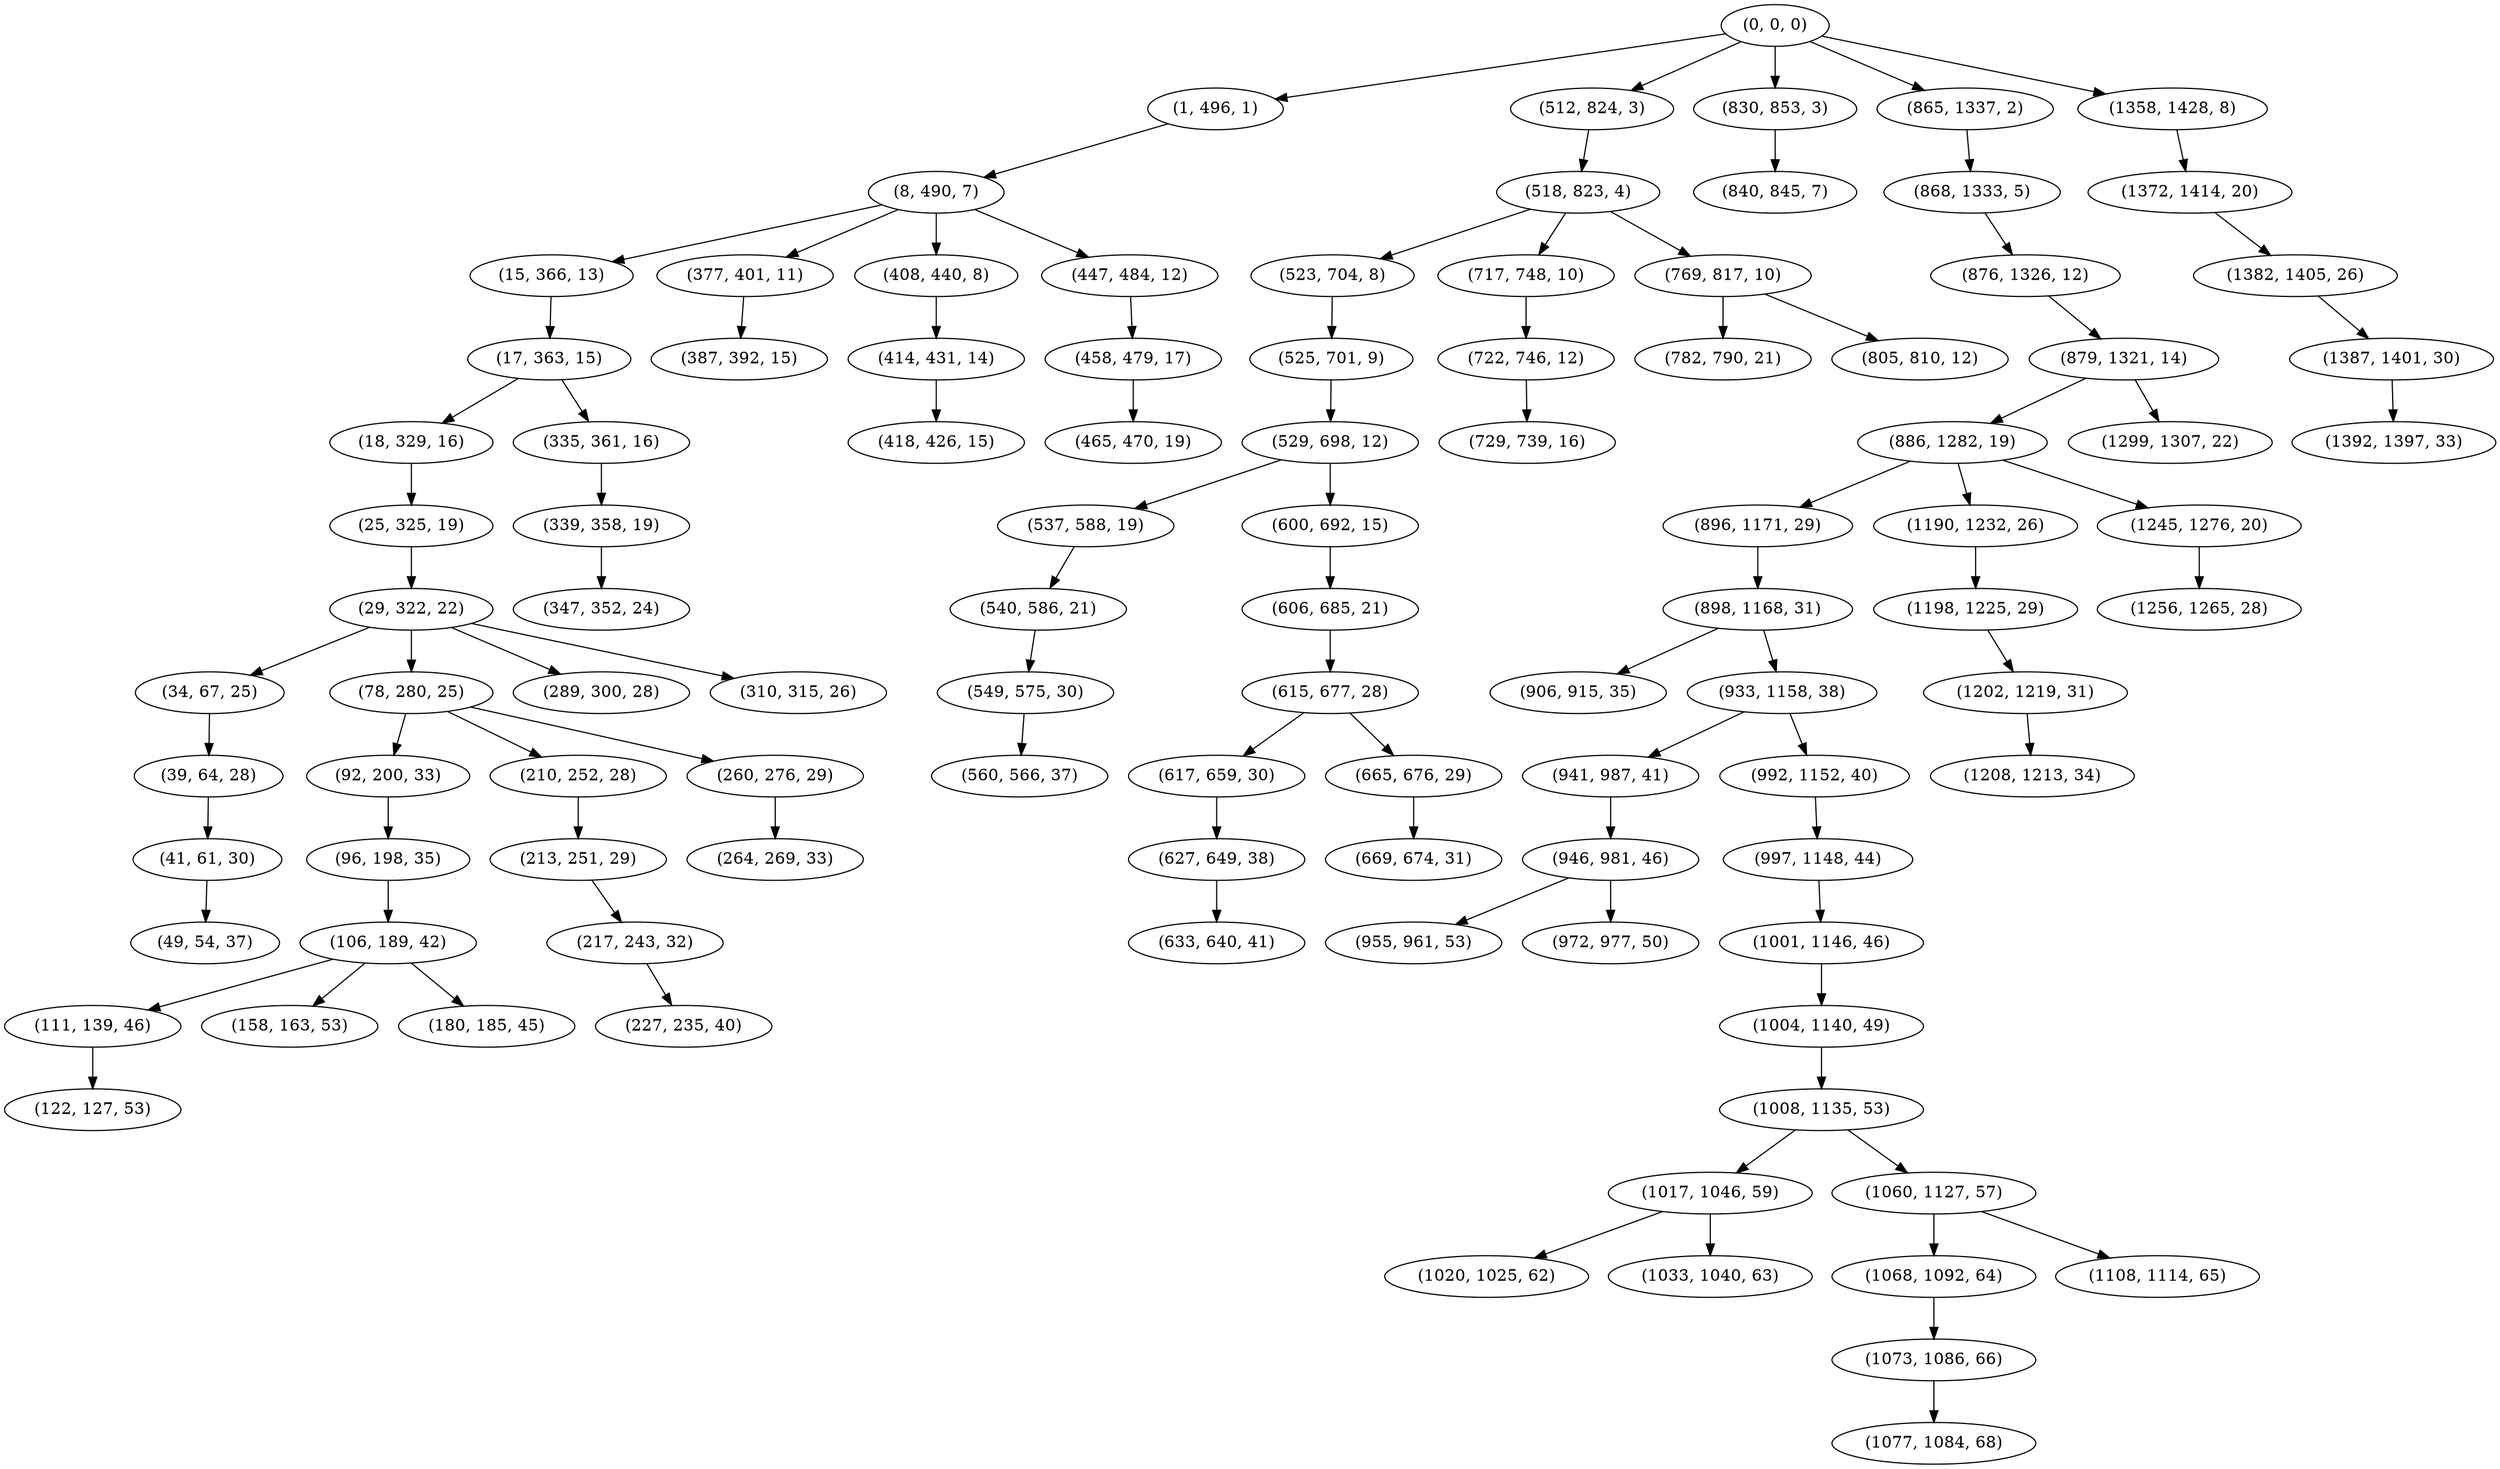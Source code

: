 digraph tree {
    "(0, 0, 0)";
    "(1, 496, 1)";
    "(8, 490, 7)";
    "(15, 366, 13)";
    "(17, 363, 15)";
    "(18, 329, 16)";
    "(25, 325, 19)";
    "(29, 322, 22)";
    "(34, 67, 25)";
    "(39, 64, 28)";
    "(41, 61, 30)";
    "(49, 54, 37)";
    "(78, 280, 25)";
    "(92, 200, 33)";
    "(96, 198, 35)";
    "(106, 189, 42)";
    "(111, 139, 46)";
    "(122, 127, 53)";
    "(158, 163, 53)";
    "(180, 185, 45)";
    "(210, 252, 28)";
    "(213, 251, 29)";
    "(217, 243, 32)";
    "(227, 235, 40)";
    "(260, 276, 29)";
    "(264, 269, 33)";
    "(289, 300, 28)";
    "(310, 315, 26)";
    "(335, 361, 16)";
    "(339, 358, 19)";
    "(347, 352, 24)";
    "(377, 401, 11)";
    "(387, 392, 15)";
    "(408, 440, 8)";
    "(414, 431, 14)";
    "(418, 426, 15)";
    "(447, 484, 12)";
    "(458, 479, 17)";
    "(465, 470, 19)";
    "(512, 824, 3)";
    "(518, 823, 4)";
    "(523, 704, 8)";
    "(525, 701, 9)";
    "(529, 698, 12)";
    "(537, 588, 19)";
    "(540, 586, 21)";
    "(549, 575, 30)";
    "(560, 566, 37)";
    "(600, 692, 15)";
    "(606, 685, 21)";
    "(615, 677, 28)";
    "(617, 659, 30)";
    "(627, 649, 38)";
    "(633, 640, 41)";
    "(665, 676, 29)";
    "(669, 674, 31)";
    "(717, 748, 10)";
    "(722, 746, 12)";
    "(729, 739, 16)";
    "(769, 817, 10)";
    "(782, 790, 21)";
    "(805, 810, 12)";
    "(830, 853, 3)";
    "(840, 845, 7)";
    "(865, 1337, 2)";
    "(868, 1333, 5)";
    "(876, 1326, 12)";
    "(879, 1321, 14)";
    "(886, 1282, 19)";
    "(896, 1171, 29)";
    "(898, 1168, 31)";
    "(906, 915, 35)";
    "(933, 1158, 38)";
    "(941, 987, 41)";
    "(946, 981, 46)";
    "(955, 961, 53)";
    "(972, 977, 50)";
    "(992, 1152, 40)";
    "(997, 1148, 44)";
    "(1001, 1146, 46)";
    "(1004, 1140, 49)";
    "(1008, 1135, 53)";
    "(1017, 1046, 59)";
    "(1020, 1025, 62)";
    "(1033, 1040, 63)";
    "(1060, 1127, 57)";
    "(1068, 1092, 64)";
    "(1073, 1086, 66)";
    "(1077, 1084, 68)";
    "(1108, 1114, 65)";
    "(1190, 1232, 26)";
    "(1198, 1225, 29)";
    "(1202, 1219, 31)";
    "(1208, 1213, 34)";
    "(1245, 1276, 20)";
    "(1256, 1265, 28)";
    "(1299, 1307, 22)";
    "(1358, 1428, 8)";
    "(1372, 1414, 20)";
    "(1382, 1405, 26)";
    "(1387, 1401, 30)";
    "(1392, 1397, 33)";
    "(0, 0, 0)" -> "(1, 496, 1)";
    "(0, 0, 0)" -> "(512, 824, 3)";
    "(0, 0, 0)" -> "(830, 853, 3)";
    "(0, 0, 0)" -> "(865, 1337, 2)";
    "(0, 0, 0)" -> "(1358, 1428, 8)";
    "(1, 496, 1)" -> "(8, 490, 7)";
    "(8, 490, 7)" -> "(15, 366, 13)";
    "(8, 490, 7)" -> "(377, 401, 11)";
    "(8, 490, 7)" -> "(408, 440, 8)";
    "(8, 490, 7)" -> "(447, 484, 12)";
    "(15, 366, 13)" -> "(17, 363, 15)";
    "(17, 363, 15)" -> "(18, 329, 16)";
    "(17, 363, 15)" -> "(335, 361, 16)";
    "(18, 329, 16)" -> "(25, 325, 19)";
    "(25, 325, 19)" -> "(29, 322, 22)";
    "(29, 322, 22)" -> "(34, 67, 25)";
    "(29, 322, 22)" -> "(78, 280, 25)";
    "(29, 322, 22)" -> "(289, 300, 28)";
    "(29, 322, 22)" -> "(310, 315, 26)";
    "(34, 67, 25)" -> "(39, 64, 28)";
    "(39, 64, 28)" -> "(41, 61, 30)";
    "(41, 61, 30)" -> "(49, 54, 37)";
    "(78, 280, 25)" -> "(92, 200, 33)";
    "(78, 280, 25)" -> "(210, 252, 28)";
    "(78, 280, 25)" -> "(260, 276, 29)";
    "(92, 200, 33)" -> "(96, 198, 35)";
    "(96, 198, 35)" -> "(106, 189, 42)";
    "(106, 189, 42)" -> "(111, 139, 46)";
    "(106, 189, 42)" -> "(158, 163, 53)";
    "(106, 189, 42)" -> "(180, 185, 45)";
    "(111, 139, 46)" -> "(122, 127, 53)";
    "(210, 252, 28)" -> "(213, 251, 29)";
    "(213, 251, 29)" -> "(217, 243, 32)";
    "(217, 243, 32)" -> "(227, 235, 40)";
    "(260, 276, 29)" -> "(264, 269, 33)";
    "(335, 361, 16)" -> "(339, 358, 19)";
    "(339, 358, 19)" -> "(347, 352, 24)";
    "(377, 401, 11)" -> "(387, 392, 15)";
    "(408, 440, 8)" -> "(414, 431, 14)";
    "(414, 431, 14)" -> "(418, 426, 15)";
    "(447, 484, 12)" -> "(458, 479, 17)";
    "(458, 479, 17)" -> "(465, 470, 19)";
    "(512, 824, 3)" -> "(518, 823, 4)";
    "(518, 823, 4)" -> "(523, 704, 8)";
    "(518, 823, 4)" -> "(717, 748, 10)";
    "(518, 823, 4)" -> "(769, 817, 10)";
    "(523, 704, 8)" -> "(525, 701, 9)";
    "(525, 701, 9)" -> "(529, 698, 12)";
    "(529, 698, 12)" -> "(537, 588, 19)";
    "(529, 698, 12)" -> "(600, 692, 15)";
    "(537, 588, 19)" -> "(540, 586, 21)";
    "(540, 586, 21)" -> "(549, 575, 30)";
    "(549, 575, 30)" -> "(560, 566, 37)";
    "(600, 692, 15)" -> "(606, 685, 21)";
    "(606, 685, 21)" -> "(615, 677, 28)";
    "(615, 677, 28)" -> "(617, 659, 30)";
    "(615, 677, 28)" -> "(665, 676, 29)";
    "(617, 659, 30)" -> "(627, 649, 38)";
    "(627, 649, 38)" -> "(633, 640, 41)";
    "(665, 676, 29)" -> "(669, 674, 31)";
    "(717, 748, 10)" -> "(722, 746, 12)";
    "(722, 746, 12)" -> "(729, 739, 16)";
    "(769, 817, 10)" -> "(782, 790, 21)";
    "(769, 817, 10)" -> "(805, 810, 12)";
    "(830, 853, 3)" -> "(840, 845, 7)";
    "(865, 1337, 2)" -> "(868, 1333, 5)";
    "(868, 1333, 5)" -> "(876, 1326, 12)";
    "(876, 1326, 12)" -> "(879, 1321, 14)";
    "(879, 1321, 14)" -> "(886, 1282, 19)";
    "(879, 1321, 14)" -> "(1299, 1307, 22)";
    "(886, 1282, 19)" -> "(896, 1171, 29)";
    "(886, 1282, 19)" -> "(1190, 1232, 26)";
    "(886, 1282, 19)" -> "(1245, 1276, 20)";
    "(896, 1171, 29)" -> "(898, 1168, 31)";
    "(898, 1168, 31)" -> "(906, 915, 35)";
    "(898, 1168, 31)" -> "(933, 1158, 38)";
    "(933, 1158, 38)" -> "(941, 987, 41)";
    "(933, 1158, 38)" -> "(992, 1152, 40)";
    "(941, 987, 41)" -> "(946, 981, 46)";
    "(946, 981, 46)" -> "(955, 961, 53)";
    "(946, 981, 46)" -> "(972, 977, 50)";
    "(992, 1152, 40)" -> "(997, 1148, 44)";
    "(997, 1148, 44)" -> "(1001, 1146, 46)";
    "(1001, 1146, 46)" -> "(1004, 1140, 49)";
    "(1004, 1140, 49)" -> "(1008, 1135, 53)";
    "(1008, 1135, 53)" -> "(1017, 1046, 59)";
    "(1008, 1135, 53)" -> "(1060, 1127, 57)";
    "(1017, 1046, 59)" -> "(1020, 1025, 62)";
    "(1017, 1046, 59)" -> "(1033, 1040, 63)";
    "(1060, 1127, 57)" -> "(1068, 1092, 64)";
    "(1060, 1127, 57)" -> "(1108, 1114, 65)";
    "(1068, 1092, 64)" -> "(1073, 1086, 66)";
    "(1073, 1086, 66)" -> "(1077, 1084, 68)";
    "(1190, 1232, 26)" -> "(1198, 1225, 29)";
    "(1198, 1225, 29)" -> "(1202, 1219, 31)";
    "(1202, 1219, 31)" -> "(1208, 1213, 34)";
    "(1245, 1276, 20)" -> "(1256, 1265, 28)";
    "(1358, 1428, 8)" -> "(1372, 1414, 20)";
    "(1372, 1414, 20)" -> "(1382, 1405, 26)";
    "(1382, 1405, 26)" -> "(1387, 1401, 30)";
    "(1387, 1401, 30)" -> "(1392, 1397, 33)";
}
